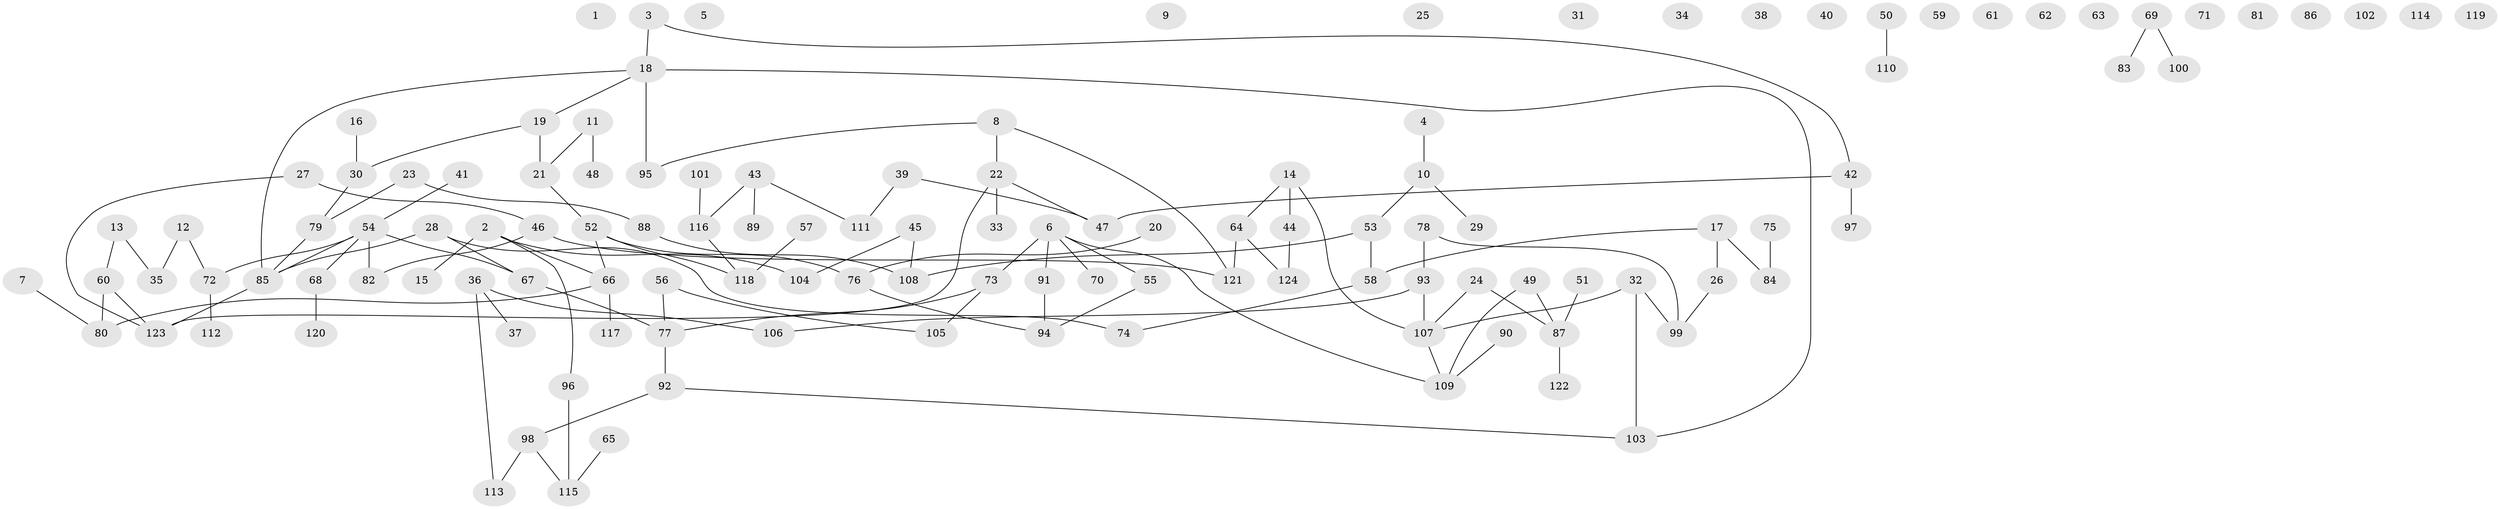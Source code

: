 // coarse degree distribution, {3: 0.3111111111111111, 5: 0.044444444444444446, 6: 0.044444444444444446, 2: 0.35555555555555557, 1: 0.15555555555555556, 4: 0.06666666666666667, 7: 0.022222222222222223}
// Generated by graph-tools (version 1.1) at 2025/47/03/04/25 22:47:55]
// undirected, 124 vertices, 126 edges
graph export_dot {
  node [color=gray90,style=filled];
  1;
  2;
  3;
  4;
  5;
  6;
  7;
  8;
  9;
  10;
  11;
  12;
  13;
  14;
  15;
  16;
  17;
  18;
  19;
  20;
  21;
  22;
  23;
  24;
  25;
  26;
  27;
  28;
  29;
  30;
  31;
  32;
  33;
  34;
  35;
  36;
  37;
  38;
  39;
  40;
  41;
  42;
  43;
  44;
  45;
  46;
  47;
  48;
  49;
  50;
  51;
  52;
  53;
  54;
  55;
  56;
  57;
  58;
  59;
  60;
  61;
  62;
  63;
  64;
  65;
  66;
  67;
  68;
  69;
  70;
  71;
  72;
  73;
  74;
  75;
  76;
  77;
  78;
  79;
  80;
  81;
  82;
  83;
  84;
  85;
  86;
  87;
  88;
  89;
  90;
  91;
  92;
  93;
  94;
  95;
  96;
  97;
  98;
  99;
  100;
  101;
  102;
  103;
  104;
  105;
  106;
  107;
  108;
  109;
  110;
  111;
  112;
  113;
  114;
  115;
  116;
  117;
  118;
  119;
  120;
  121;
  122;
  123;
  124;
  2 -- 15;
  2 -- 66;
  2 -- 96;
  2 -- 104;
  3 -- 18;
  3 -- 42;
  4 -- 10;
  6 -- 55;
  6 -- 70;
  6 -- 73;
  6 -- 91;
  6 -- 109;
  7 -- 80;
  8 -- 22;
  8 -- 95;
  8 -- 121;
  10 -- 29;
  10 -- 53;
  11 -- 21;
  11 -- 48;
  12 -- 35;
  12 -- 72;
  13 -- 35;
  13 -- 60;
  14 -- 44;
  14 -- 64;
  14 -- 107;
  16 -- 30;
  17 -- 26;
  17 -- 58;
  17 -- 84;
  18 -- 19;
  18 -- 85;
  18 -- 95;
  18 -- 103;
  19 -- 21;
  19 -- 30;
  20 -- 76;
  21 -- 52;
  22 -- 33;
  22 -- 47;
  22 -- 123;
  23 -- 79;
  23 -- 88;
  24 -- 87;
  24 -- 107;
  26 -- 99;
  27 -- 46;
  27 -- 123;
  28 -- 67;
  28 -- 74;
  28 -- 85;
  30 -- 79;
  32 -- 99;
  32 -- 103;
  32 -- 107;
  36 -- 37;
  36 -- 106;
  36 -- 113;
  39 -- 47;
  39 -- 111;
  41 -- 54;
  42 -- 47;
  42 -- 97;
  43 -- 89;
  43 -- 111;
  43 -- 116;
  44 -- 124;
  45 -- 104;
  45 -- 108;
  46 -- 82;
  46 -- 121;
  49 -- 87;
  49 -- 109;
  50 -- 110;
  51 -- 87;
  52 -- 66;
  52 -- 76;
  52 -- 118;
  53 -- 58;
  53 -- 108;
  54 -- 67;
  54 -- 68;
  54 -- 72;
  54 -- 82;
  54 -- 85;
  55 -- 94;
  56 -- 77;
  56 -- 105;
  57 -- 118;
  58 -- 74;
  60 -- 80;
  60 -- 123;
  64 -- 121;
  64 -- 124;
  65 -- 115;
  66 -- 80;
  66 -- 117;
  67 -- 77;
  68 -- 120;
  69 -- 83;
  69 -- 100;
  72 -- 112;
  73 -- 77;
  73 -- 105;
  75 -- 84;
  76 -- 94;
  77 -- 92;
  78 -- 93;
  78 -- 99;
  79 -- 85;
  85 -- 123;
  87 -- 122;
  88 -- 108;
  90 -- 109;
  91 -- 94;
  92 -- 98;
  92 -- 103;
  93 -- 106;
  93 -- 107;
  96 -- 115;
  98 -- 113;
  98 -- 115;
  101 -- 116;
  107 -- 109;
  116 -- 118;
}
